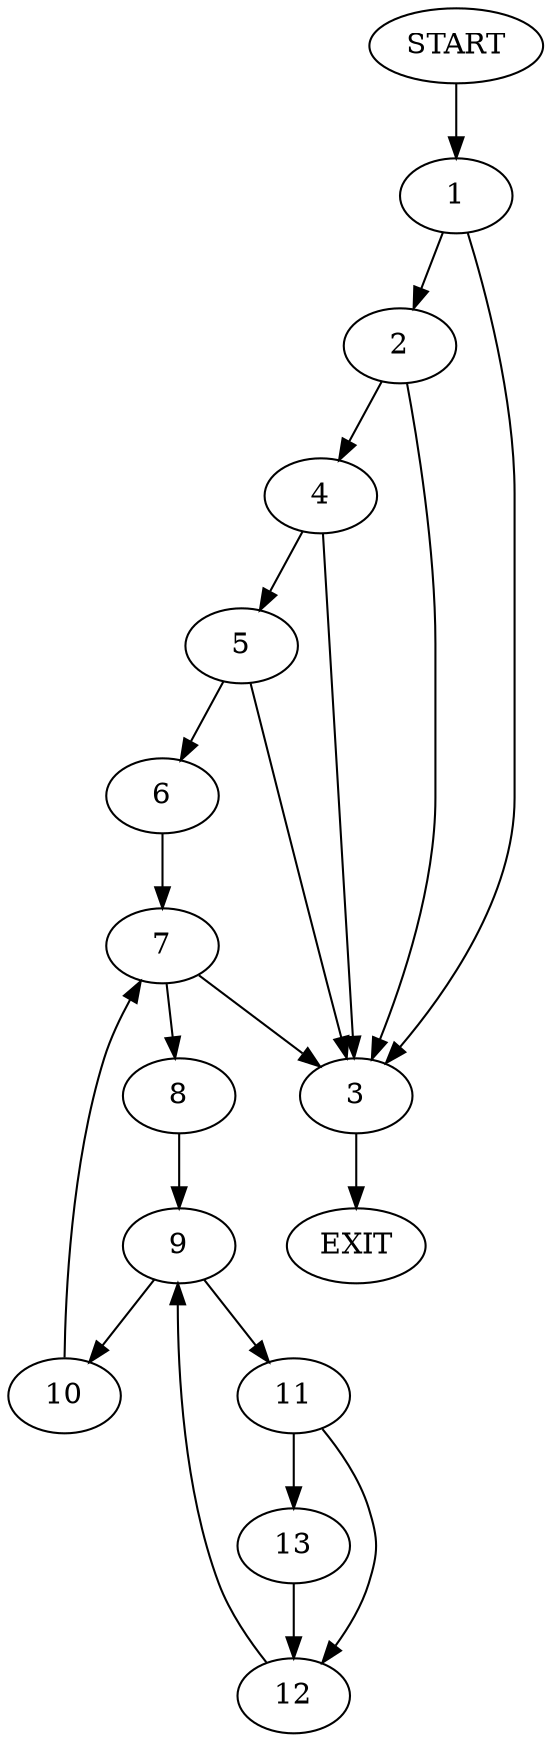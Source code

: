 digraph {
0 [label="START"]
14 [label="EXIT"]
0 -> 1
1 -> 2
1 -> 3
2 -> 4
2 -> 3
3 -> 14
4 -> 5
4 -> 3
5 -> 6
5 -> 3
6 -> 7
7 -> 3
7 -> 8
8 -> 9
9 -> 10
9 -> 11
10 -> 7
11 -> 12
11 -> 13
13 -> 12
12 -> 9
}
